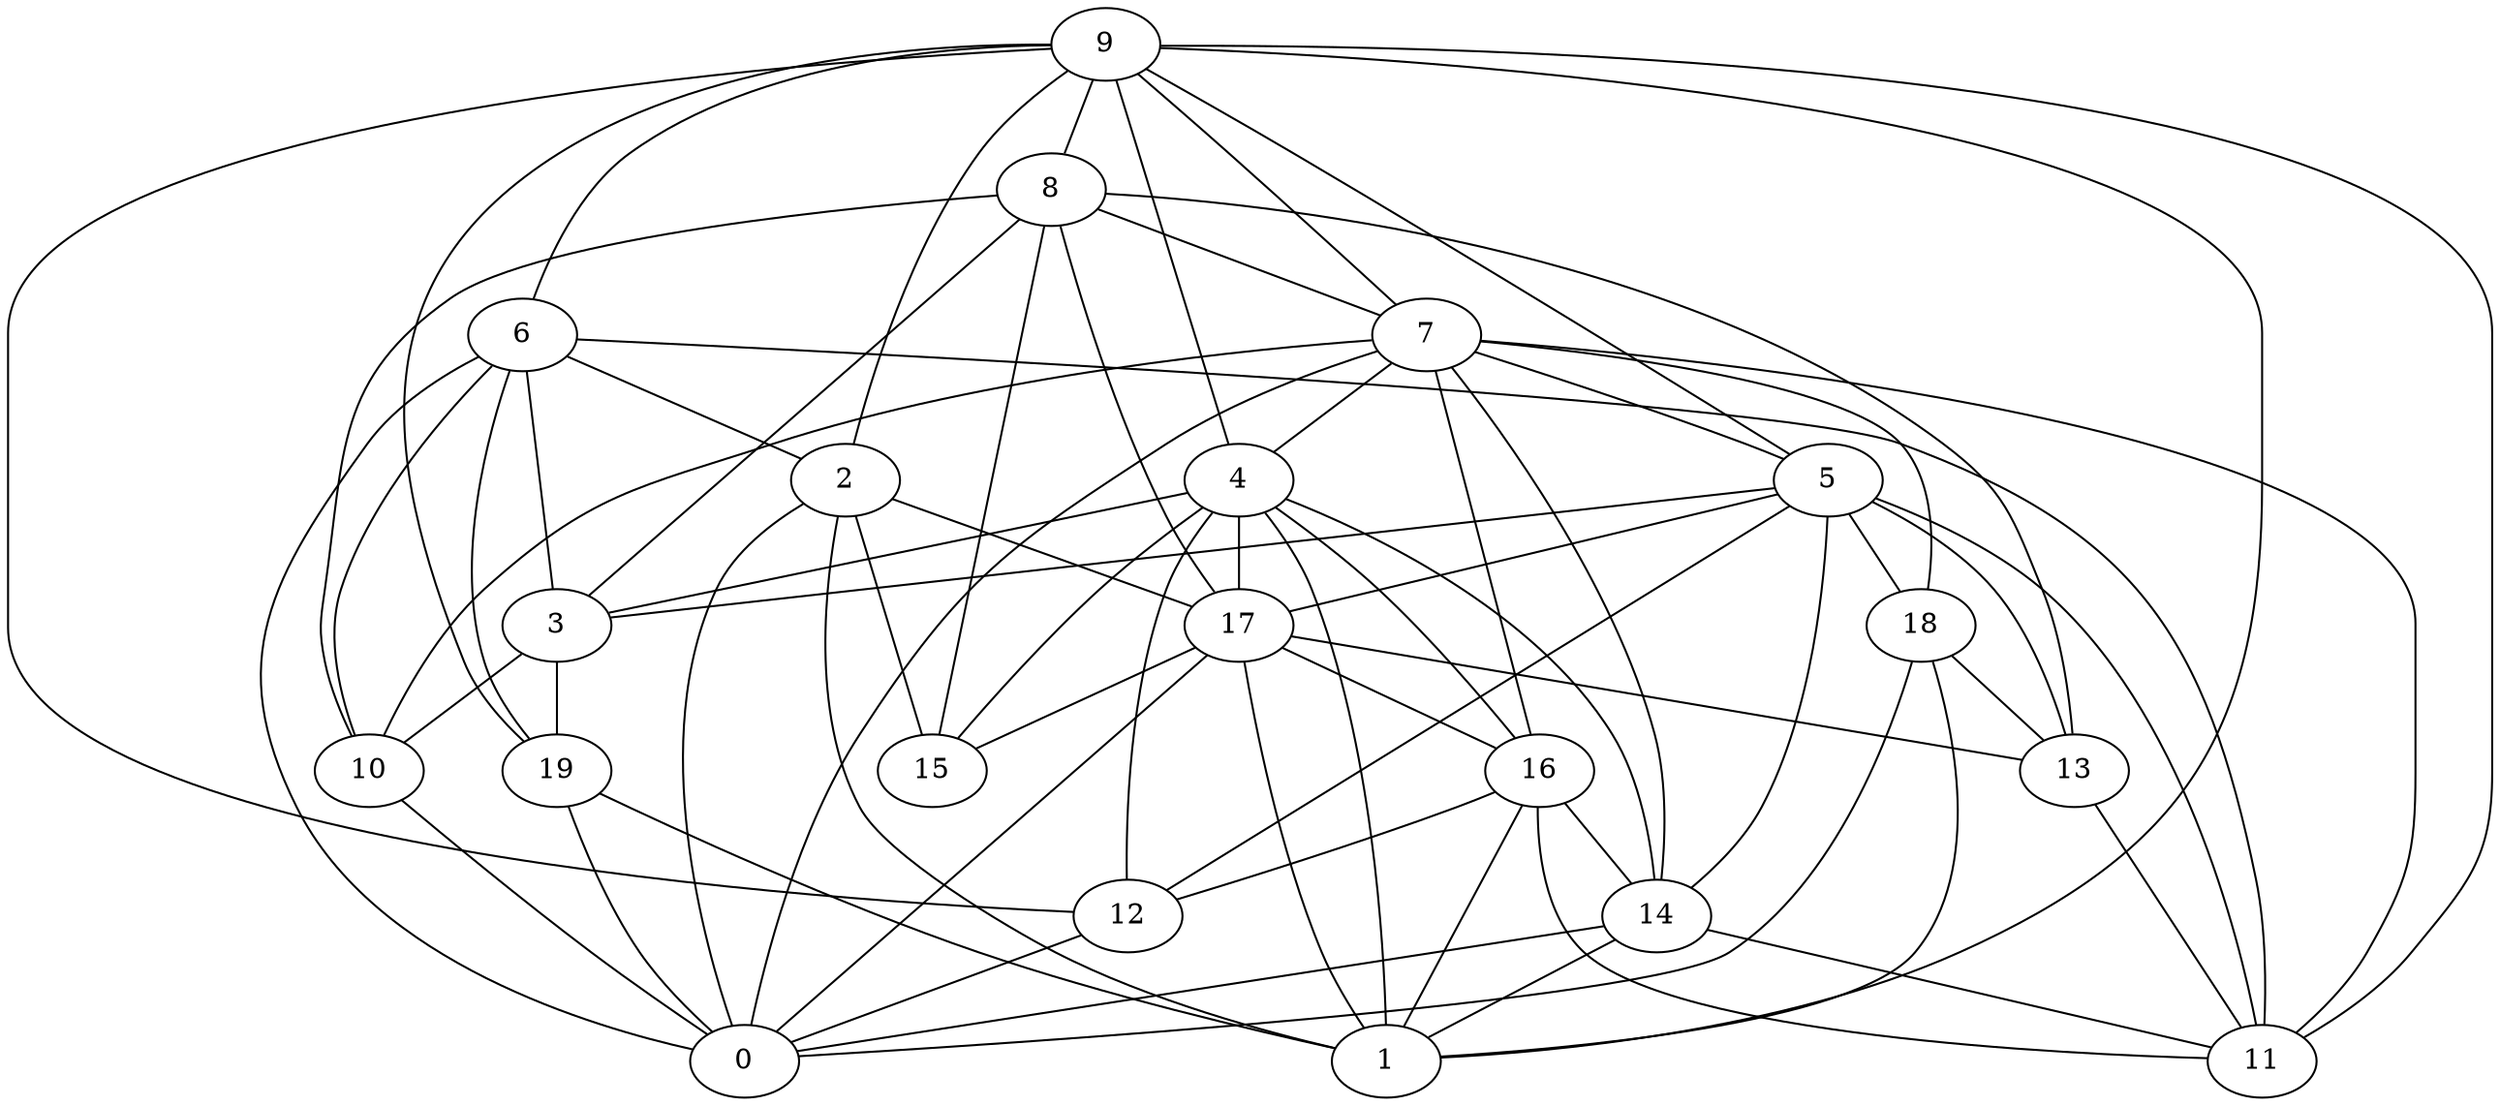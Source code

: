 digraph GG_graph {

subgraph G_graph {
edge [color = black]
"6" -> "2" [dir = none]
"6" -> "19" [dir = none]
"19" -> "0" [dir = none]
"19" -> "1" [dir = none]
"8" -> "3" [dir = none]
"8" -> "7" [dir = none]
"8" -> "15" [dir = none]
"8" -> "17" [dir = none]
"10" -> "0" [dir = none]
"4" -> "1" [dir = none]
"5" -> "11" [dir = none]
"5" -> "17" [dir = none]
"5" -> "12" [dir = none]
"5" -> "13" [dir = none]
"5" -> "3" [dir = none]
"5" -> "18" [dir = none]
"9" -> "11" [dir = none]
"9" -> "1" [dir = none]
"9" -> "12" [dir = none]
"9" -> "8" [dir = none]
"9" -> "7" [dir = none]
"9" -> "6" [dir = none]
"9" -> "2" [dir = none]
"3" -> "10" [dir = none]
"16" -> "14" [dir = none]
"14" -> "1" [dir = none]
"14" -> "0" [dir = none]
"18" -> "13" [dir = none]
"17" -> "1" [dir = none]
"17" -> "0" [dir = none]
"17" -> "15" [dir = none]
"7" -> "4" [dir = none]
"7" -> "0" [dir = none]
"7" -> "5" [dir = none]
"7" -> "18" [dir = none]
"7" -> "16" [dir = none]
"7" -> "11" [dir = none]
"7" -> "14" [dir = none]
"3" -> "19" [dir = none]
"12" -> "0" [dir = none]
"18" -> "1" [dir = none]
"4" -> "12" [dir = none]
"13" -> "11" [dir = none]
"5" -> "14" [dir = none]
"4" -> "15" [dir = none]
"16" -> "11" [dir = none]
"8" -> "13" [dir = none]
"2" -> "1" [dir = none]
"4" -> "14" [dir = none]
"9" -> "4" [dir = none]
"16" -> "1" [dir = none]
"18" -> "0" [dir = none]
"6" -> "11" [dir = none]
"6" -> "10" [dir = none]
"2" -> "15" [dir = none]
"9" -> "5" [dir = none]
"2" -> "0" [dir = none]
"17" -> "16" [dir = none]
"16" -> "12" [dir = none]
"2" -> "17" [dir = none]
"14" -> "11" [dir = none]
"17" -> "13" [dir = none]
"6" -> "0" [dir = none]
"4" -> "16" [dir = none]
"7" -> "10" [dir = none]
"6" -> "3" [dir = none]
"8" -> "10" [dir = none]
"4" -> "17" [dir = none]
"4" -> "3" [dir = none]
"9" -> "19" [dir = none]
}

}
